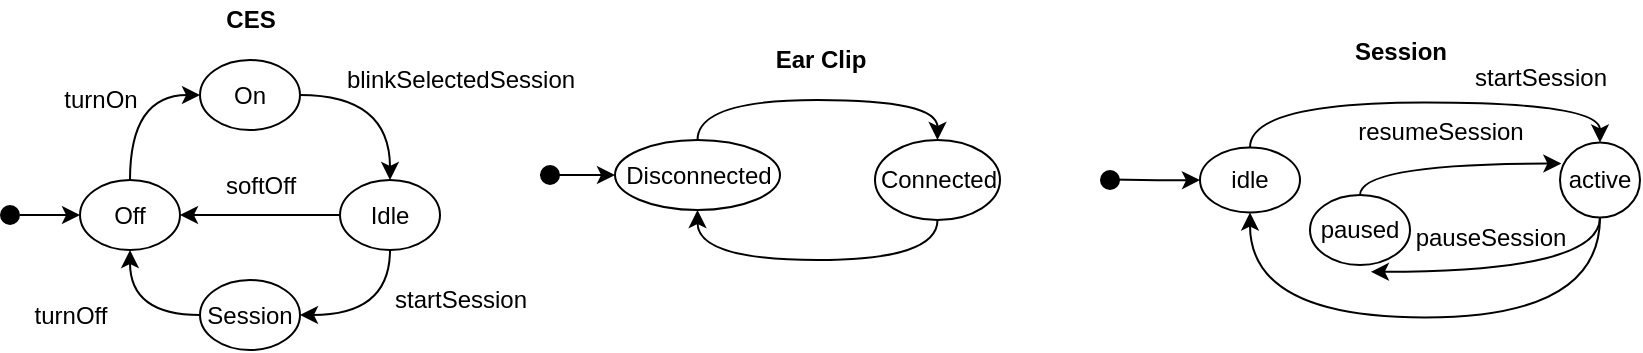 <mxfile version="16.5.1" type="device"><diagram id="-RUBcIqsz2gJAefKFswc" name="Page-1"><mxGraphModel dx="1574" dy="1236" grid="1" gridSize="10" guides="1" tooltips="1" connect="1" arrows="1" fold="1" page="1" pageScale="1" pageWidth="900" pageHeight="1200" math="0" shadow="0"><root><mxCell id="0"/><mxCell id="1" parent="0"/><mxCell id="EcvGjWQxpa2MH5d_Xx7j-1" value="&lt;b&gt;CES&lt;/b&gt;" style="text;html=1;align=center;verticalAlign=middle;resizable=0;points=[];autosize=1;strokeColor=none;fillColor=none;" parent="1" vertex="1"><mxGeometry x="145" y="20" width="40" height="20" as="geometry"/></mxCell><mxCell id="EcvGjWQxpa2MH5d_Xx7j-2" value="&lt;b&gt;Ear Clip&lt;/b&gt;" style="text;html=1;align=center;verticalAlign=middle;resizable=0;points=[];autosize=1;strokeColor=none;fillColor=none;" parent="1" vertex="1"><mxGeometry x="420" y="40" width="60" height="20" as="geometry"/></mxCell><mxCell id="EcvGjWQxpa2MH5d_Xx7j-3" value="&lt;b&gt;Session&lt;/b&gt;" style="text;html=1;align=center;verticalAlign=middle;resizable=0;points=[];autosize=1;strokeColor=none;fillColor=none;" parent="1" vertex="1"><mxGeometry x="710" y="36.25" width="60" height="20" as="geometry"/></mxCell><mxCell id="EcvGjWQxpa2MH5d_Xx7j-40" style="edgeStyle=orthogonalEdgeStyle;curved=1;rounded=0;orthogonalLoop=1;jettySize=auto;html=1;" parent="1" source="EcvGjWQxpa2MH5d_Xx7j-5" target="EcvGjWQxpa2MH5d_Xx7j-10" edge="1"><mxGeometry relative="1" as="geometry"/></mxCell><mxCell id="EcvGjWQxpa2MH5d_Xx7j-5" value="" style="shape=ellipse;fillColor=#000000;strokeColor=none;html=1;sketch=0;" parent="1" vertex="1"><mxGeometry x="40" y="122.5" width="10" height="10" as="geometry"/></mxCell><mxCell id="EcvGjWQxpa2MH5d_Xx7j-36" style="edgeStyle=orthogonalEdgeStyle;curved=1;rounded=0;orthogonalLoop=1;jettySize=auto;html=1;exitX=0.5;exitY=0;exitDx=0;exitDy=0;entryX=0;entryY=0.5;entryDx=0;entryDy=0;" parent="1" source="EcvGjWQxpa2MH5d_Xx7j-10" target="EcvGjWQxpa2MH5d_Xx7j-13" edge="1"><mxGeometry relative="1" as="geometry"/></mxCell><mxCell id="EcvGjWQxpa2MH5d_Xx7j-10" value="Off" style="ellipse;whiteSpace=wrap;html=1;fillColor=#FFFFFF;" parent="1" vertex="1"><mxGeometry x="80" y="110" width="50" height="35" as="geometry"/></mxCell><mxCell id="EcvGjWQxpa2MH5d_Xx7j-39" style="edgeStyle=orthogonalEdgeStyle;curved=1;rounded=0;orthogonalLoop=1;jettySize=auto;html=1;exitX=0;exitY=0.5;exitDx=0;exitDy=0;entryX=0.5;entryY=1;entryDx=0;entryDy=0;" parent="1" source="EcvGjWQxpa2MH5d_Xx7j-11" target="EcvGjWQxpa2MH5d_Xx7j-10" edge="1"><mxGeometry relative="1" as="geometry"/></mxCell><mxCell id="EcvGjWQxpa2MH5d_Xx7j-11" value="Session" style="ellipse;whiteSpace=wrap;html=1;fillColor=#FFFFFF;" parent="1" vertex="1"><mxGeometry x="140" y="160" width="50" height="35" as="geometry"/></mxCell><mxCell id="EcvGjWQxpa2MH5d_Xx7j-38" style="edgeStyle=orthogonalEdgeStyle;curved=1;rounded=0;orthogonalLoop=1;jettySize=auto;html=1;exitX=0.5;exitY=1;exitDx=0;exitDy=0;entryX=1;entryY=0.5;entryDx=0;entryDy=0;" parent="1" source="EcvGjWQxpa2MH5d_Xx7j-12" target="EcvGjWQxpa2MH5d_Xx7j-11" edge="1"><mxGeometry relative="1" as="geometry"/></mxCell><mxCell id="lFJMC91ObKObGEA3eyF3-2" style="edgeStyle=orthogonalEdgeStyle;rounded=0;orthogonalLoop=1;jettySize=auto;html=1;" parent="1" source="EcvGjWQxpa2MH5d_Xx7j-12" target="EcvGjWQxpa2MH5d_Xx7j-10" edge="1"><mxGeometry relative="1" as="geometry"/></mxCell><mxCell id="EcvGjWQxpa2MH5d_Xx7j-12" value="Idle" style="ellipse;whiteSpace=wrap;html=1;fillColor=#FFFFFF;" parent="1" vertex="1"><mxGeometry x="210" y="110" width="50" height="35" as="geometry"/></mxCell><mxCell id="EcvGjWQxpa2MH5d_Xx7j-37" style="edgeStyle=orthogonalEdgeStyle;curved=1;rounded=0;orthogonalLoop=1;jettySize=auto;html=1;exitX=1;exitY=0.5;exitDx=0;exitDy=0;" parent="1" source="EcvGjWQxpa2MH5d_Xx7j-13" target="EcvGjWQxpa2MH5d_Xx7j-12" edge="1"><mxGeometry relative="1" as="geometry"/></mxCell><mxCell id="EcvGjWQxpa2MH5d_Xx7j-13" value="On" style="ellipse;whiteSpace=wrap;html=1;fillColor=#FFFFFF;" parent="1" vertex="1"><mxGeometry x="140" y="50" width="50" height="35" as="geometry"/></mxCell><mxCell id="EcvGjWQxpa2MH5d_Xx7j-51" style="edgeStyle=orthogonalEdgeStyle;curved=1;rounded=0;orthogonalLoop=1;jettySize=auto;html=1;entryX=0;entryY=0.5;entryDx=0;entryDy=0;exitX=0;exitY=0.5;exitDx=0;exitDy=0;" parent="1" source="EcvGjWQxpa2MH5d_Xx7j-19" target="EcvGjWQxpa2MH5d_Xx7j-20" edge="1"><mxGeometry relative="1" as="geometry"><mxPoint x="320" y="107.5" as="sourcePoint"/></mxGeometry></mxCell><mxCell id="EcvGjWQxpa2MH5d_Xx7j-19" value="" style="shape=ellipse;fillColor=#000000;strokeColor=none;html=1;sketch=0;" parent="1" vertex="1"><mxGeometry x="310" y="102.5" width="10" height="10" as="geometry"/></mxCell><mxCell id="EcvGjWQxpa2MH5d_Xx7j-33" style="edgeStyle=orthogonalEdgeStyle;curved=1;rounded=0;orthogonalLoop=1;jettySize=auto;html=1;exitX=0.5;exitY=0;exitDx=0;exitDy=0;entryX=0.5;entryY=0;entryDx=0;entryDy=0;" parent="1" source="EcvGjWQxpa2MH5d_Xx7j-20" target="EcvGjWQxpa2MH5d_Xx7j-21" edge="1"><mxGeometry relative="1" as="geometry"/></mxCell><mxCell id="EcvGjWQxpa2MH5d_Xx7j-20" value="Disconnected" style="ellipse;whiteSpace=wrap;html=1;fillColor=#FFFFFF;" parent="1" vertex="1"><mxGeometry x="347.5" y="90" width="82.5" height="35" as="geometry"/></mxCell><mxCell id="EcvGjWQxpa2MH5d_Xx7j-34" style="edgeStyle=orthogonalEdgeStyle;curved=1;rounded=0;orthogonalLoop=1;jettySize=auto;html=1;exitX=0.5;exitY=1;exitDx=0;exitDy=0;entryX=0.5;entryY=1;entryDx=0;entryDy=0;" parent="1" source="EcvGjWQxpa2MH5d_Xx7j-21" target="EcvGjWQxpa2MH5d_Xx7j-20" edge="1"><mxGeometry relative="1" as="geometry"/></mxCell><mxCell id="EcvGjWQxpa2MH5d_Xx7j-21" value="Connected" style="ellipse;whiteSpace=wrap;html=1;fillColor=#FFFFFF;" parent="1" vertex="1"><mxGeometry x="477.5" y="90" width="62.5" height="40" as="geometry"/></mxCell><mxCell id="EcvGjWQxpa2MH5d_Xx7j-42" style="edgeStyle=orthogonalEdgeStyle;curved=1;rounded=0;orthogonalLoop=1;jettySize=auto;html=1;" parent="1" target="EcvGjWQxpa2MH5d_Xx7j-23" edge="1"><mxGeometry relative="1" as="geometry"><mxPoint x="595" y="109.75" as="sourcePoint"/></mxGeometry></mxCell><mxCell id="EcvGjWQxpa2MH5d_Xx7j-22" value="" style="shape=ellipse;fillColor=#000000;strokeColor=none;html=1;sketch=0;" parent="1" vertex="1"><mxGeometry x="590" y="105" width="10" height="10" as="geometry"/></mxCell><mxCell id="EcvGjWQxpa2MH5d_Xx7j-31" style="edgeStyle=orthogonalEdgeStyle;curved=1;rounded=0;orthogonalLoop=1;jettySize=auto;html=1;exitX=0.5;exitY=0;exitDx=0;exitDy=0;entryX=0.5;entryY=0;entryDx=0;entryDy=0;" parent="1" source="EcvGjWQxpa2MH5d_Xx7j-23" target="EcvGjWQxpa2MH5d_Xx7j-24" edge="1"><mxGeometry relative="1" as="geometry"/></mxCell><mxCell id="EcvGjWQxpa2MH5d_Xx7j-23" value="idle" style="ellipse;whiteSpace=wrap;html=1;fillColor=#FFFFFF;" parent="1" vertex="1"><mxGeometry x="640" y="93.75" width="50" height="32.5" as="geometry"/></mxCell><mxCell id="EcvGjWQxpa2MH5d_Xx7j-32" style="edgeStyle=orthogonalEdgeStyle;curved=1;rounded=0;orthogonalLoop=1;jettySize=auto;html=1;exitX=0.5;exitY=1;exitDx=0;exitDy=0;entryX=0.5;entryY=1;entryDx=0;entryDy=0;" parent="1" source="EcvGjWQxpa2MH5d_Xx7j-24" target="EcvGjWQxpa2MH5d_Xx7j-23" edge="1"><mxGeometry relative="1" as="geometry"><Array as="points"><mxPoint x="840" y="178.75"/><mxPoint x="665" y="178.75"/></Array></mxGeometry></mxCell><mxCell id="PVJrB_A7eBoDKpiJF2rf-7" style="edgeStyle=orthogonalEdgeStyle;rounded=0;orthogonalLoop=1;jettySize=auto;html=1;entryX=0.609;entryY=1.097;entryDx=0;entryDy=0;curved=1;entryPerimeter=0;" edge="1" parent="1" source="EcvGjWQxpa2MH5d_Xx7j-24" target="PVJrB_A7eBoDKpiJF2rf-2"><mxGeometry relative="1" as="geometry"><mxPoint x="780" y="110.0" as="targetPoint"/><Array as="points"><mxPoint x="840" y="155.75"/></Array></mxGeometry></mxCell><mxCell id="EcvGjWQxpa2MH5d_Xx7j-24" value="active" style="ellipse;whiteSpace=wrap;html=1;fillColor=#FFFFFF;" parent="1" vertex="1"><mxGeometry x="820" y="91.25" width="40" height="37.5" as="geometry"/></mxCell><mxCell id="lFJMC91ObKObGEA3eyF3-4" value="turnOn" style="text;html=1;align=center;verticalAlign=middle;resizable=0;points=[];autosize=1;strokeColor=none;fillColor=none;" parent="1" vertex="1"><mxGeometry x="65" y="60" width="50" height="20" as="geometry"/></mxCell><mxCell id="lFJMC91ObKObGEA3eyF3-5" value="turnOff" style="text;html=1;align=center;verticalAlign=middle;resizable=0;points=[];autosize=1;strokeColor=none;fillColor=none;" parent="1" vertex="1"><mxGeometry x="50" y="167.5" width="50" height="20" as="geometry"/></mxCell><mxCell id="lFJMC91ObKObGEA3eyF3-6" value="softOff" style="text;html=1;align=center;verticalAlign=middle;resizable=0;points=[];autosize=1;strokeColor=none;fillColor=none;" parent="1" vertex="1"><mxGeometry x="145" y="102.5" width="50" height="20" as="geometry"/></mxCell><mxCell id="lFJMC91ObKObGEA3eyF3-7" value="startSession" style="text;html=1;align=center;verticalAlign=middle;resizable=0;points=[];autosize=1;strokeColor=none;fillColor=none;" parent="1" vertex="1"><mxGeometry x="230" y="160" width="80" height="20" as="geometry"/></mxCell><mxCell id="lFJMC91ObKObGEA3eyF3-9" value="startSession" style="text;html=1;align=center;verticalAlign=middle;resizable=0;points=[];autosize=1;strokeColor=none;fillColor=none;" parent="1" vertex="1"><mxGeometry x="770" y="48.75" width="80" height="20" as="geometry"/></mxCell><mxCell id="PVJrB_A7eBoDKpiJF2rf-1" value="blinkSelectedSession" style="text;html=1;align=center;verticalAlign=middle;resizable=0;points=[];autosize=1;strokeColor=none;fillColor=none;" vertex="1" parent="1"><mxGeometry x="205" y="50" width="130" height="20" as="geometry"/></mxCell><mxCell id="PVJrB_A7eBoDKpiJF2rf-9" style="edgeStyle=orthogonalEdgeStyle;rounded=0;orthogonalLoop=1;jettySize=auto;html=1;entryX=0.017;entryY=0.28;entryDx=0;entryDy=0;entryPerimeter=0;curved=1;exitX=0.5;exitY=0;exitDx=0;exitDy=0;" edge="1" parent="1" source="PVJrB_A7eBoDKpiJF2rf-2" target="EcvGjWQxpa2MH5d_Xx7j-24"><mxGeometry relative="1" as="geometry"><Array as="points"><mxPoint x="720" y="101.75"/></Array></mxGeometry></mxCell><mxCell id="PVJrB_A7eBoDKpiJF2rf-2" value="paused" style="ellipse;whiteSpace=wrap;html=1;fillColor=#FFFFFF;" vertex="1" parent="1"><mxGeometry x="695" y="117.5" width="50" height="35" as="geometry"/></mxCell><mxCell id="PVJrB_A7eBoDKpiJF2rf-8" value="pauseSession" style="text;html=1;align=center;verticalAlign=middle;resizable=0;points=[];autosize=1;strokeColor=none;fillColor=none;" vertex="1" parent="1"><mxGeometry x="740" y="128.75" width="90" height="20" as="geometry"/></mxCell><mxCell id="PVJrB_A7eBoDKpiJF2rf-10" value="resumeSession" style="text;html=1;align=center;verticalAlign=middle;resizable=0;points=[];autosize=1;strokeColor=none;fillColor=none;" vertex="1" parent="1"><mxGeometry x="710" y="76.25" width="100" height="20" as="geometry"/></mxCell></root></mxGraphModel></diagram></mxfile>